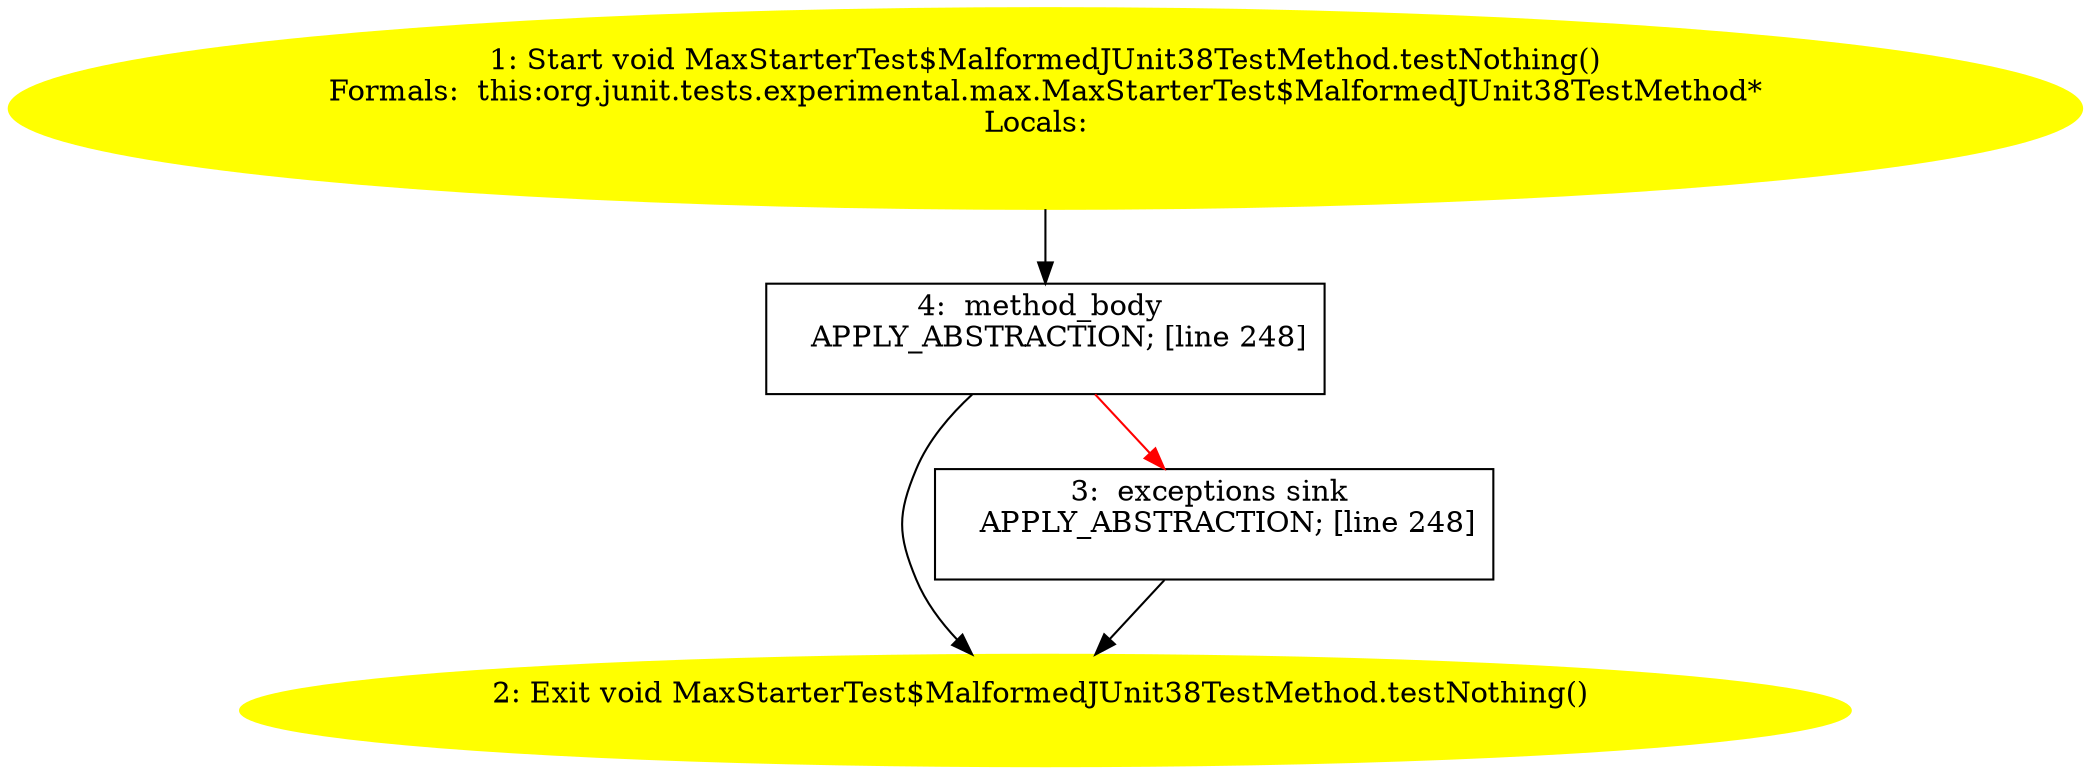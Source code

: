 /* @generated */
digraph cfg {
"org.junit.tests.experimental.max.MaxStarterTest$MalformedJUnit38TestMethod.testNothing():void.c9d9b1a21b2a94c30f8fa92177c13a1d_1" [label="1: Start void MaxStarterTest$MalformedJUnit38TestMethod.testNothing()\nFormals:  this:org.junit.tests.experimental.max.MaxStarterTest$MalformedJUnit38TestMethod*\nLocals:  \n  " color=yellow style=filled]
	

	 "org.junit.tests.experimental.max.MaxStarterTest$MalformedJUnit38TestMethod.testNothing():void.c9d9b1a21b2a94c30f8fa92177c13a1d_1" -> "org.junit.tests.experimental.max.MaxStarterTest$MalformedJUnit38TestMethod.testNothing():void.c9d9b1a21b2a94c30f8fa92177c13a1d_4" ;
"org.junit.tests.experimental.max.MaxStarterTest$MalformedJUnit38TestMethod.testNothing():void.c9d9b1a21b2a94c30f8fa92177c13a1d_2" [label="2: Exit void MaxStarterTest$MalformedJUnit38TestMethod.testNothing() \n  " color=yellow style=filled]
	

"org.junit.tests.experimental.max.MaxStarterTest$MalformedJUnit38TestMethod.testNothing():void.c9d9b1a21b2a94c30f8fa92177c13a1d_3" [label="3:  exceptions sink \n   APPLY_ABSTRACTION; [line 248]\n " shape="box"]
	

	 "org.junit.tests.experimental.max.MaxStarterTest$MalformedJUnit38TestMethod.testNothing():void.c9d9b1a21b2a94c30f8fa92177c13a1d_3" -> "org.junit.tests.experimental.max.MaxStarterTest$MalformedJUnit38TestMethod.testNothing():void.c9d9b1a21b2a94c30f8fa92177c13a1d_2" ;
"org.junit.tests.experimental.max.MaxStarterTest$MalformedJUnit38TestMethod.testNothing():void.c9d9b1a21b2a94c30f8fa92177c13a1d_4" [label="4:  method_body \n   APPLY_ABSTRACTION; [line 248]\n " shape="box"]
	

	 "org.junit.tests.experimental.max.MaxStarterTest$MalformedJUnit38TestMethod.testNothing():void.c9d9b1a21b2a94c30f8fa92177c13a1d_4" -> "org.junit.tests.experimental.max.MaxStarterTest$MalformedJUnit38TestMethod.testNothing():void.c9d9b1a21b2a94c30f8fa92177c13a1d_2" ;
	 "org.junit.tests.experimental.max.MaxStarterTest$MalformedJUnit38TestMethod.testNothing():void.c9d9b1a21b2a94c30f8fa92177c13a1d_4" -> "org.junit.tests.experimental.max.MaxStarterTest$MalformedJUnit38TestMethod.testNothing():void.c9d9b1a21b2a94c30f8fa92177c13a1d_3" [color="red" ];
}
